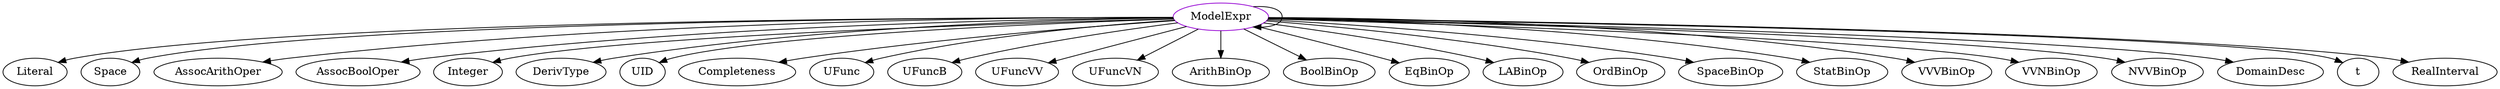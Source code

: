 digraph modelexpr{
ModelExpr	[shape=oval, color=darkviolet, label="ModelExpr"];
ModelExpr -> Literal;
ModelExpr -> ModelExpr;
ModelExpr -> Space;
ModelExpr -> AssocArithOper;
ModelExpr -> AssocBoolOper;
ModelExpr -> Integer;
ModelExpr -> DerivType;
ModelExpr -> UID;
ModelExpr -> Completeness;
ModelExpr -> UFunc;
ModelExpr -> UFuncB;
ModelExpr -> UFuncVV;
ModelExpr -> UFuncVN;
ModelExpr -> ArithBinOp;
ModelExpr -> BoolBinOp;
ModelExpr -> EqBinOp;
ModelExpr -> LABinOp;
ModelExpr -> OrdBinOp;
ModelExpr -> SpaceBinOp;
ModelExpr -> StatBinOp;
ModelExpr -> VVVBinOp;
ModelExpr -> VVNBinOp;
ModelExpr -> NVVBinOp;
ModelExpr -> DomainDesc;
ModelExpr -> t;
ModelExpr -> RealInterval;
}
